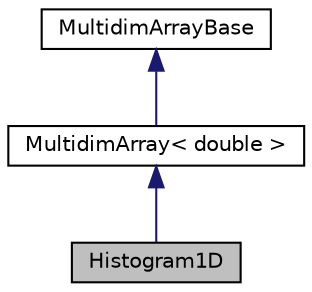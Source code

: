 digraph "Histogram1D"
{
  edge [fontname="Helvetica",fontsize="10",labelfontname="Helvetica",labelfontsize="10"];
  node [fontname="Helvetica",fontsize="10",shape=record];
  Node3 [label="Histogram1D",height=0.2,width=0.4,color="black", fillcolor="grey75", style="filled", fontcolor="black"];
  Node4 -> Node3 [dir="back",color="midnightblue",fontsize="10",style="solid",fontname="Helvetica"];
  Node4 [label="MultidimArray\< double \>",height=0.2,width=0.4,color="black", fillcolor="white", style="filled",URL="$classMultidimArray.html"];
  Node5 -> Node4 [dir="back",color="midnightblue",fontsize="10",style="solid",fontname="Helvetica"];
  Node5 [label="MultidimArrayBase",height=0.2,width=0.4,color="black", fillcolor="white", style="filled",URL="$classMultidimArrayBase.html"];
}
